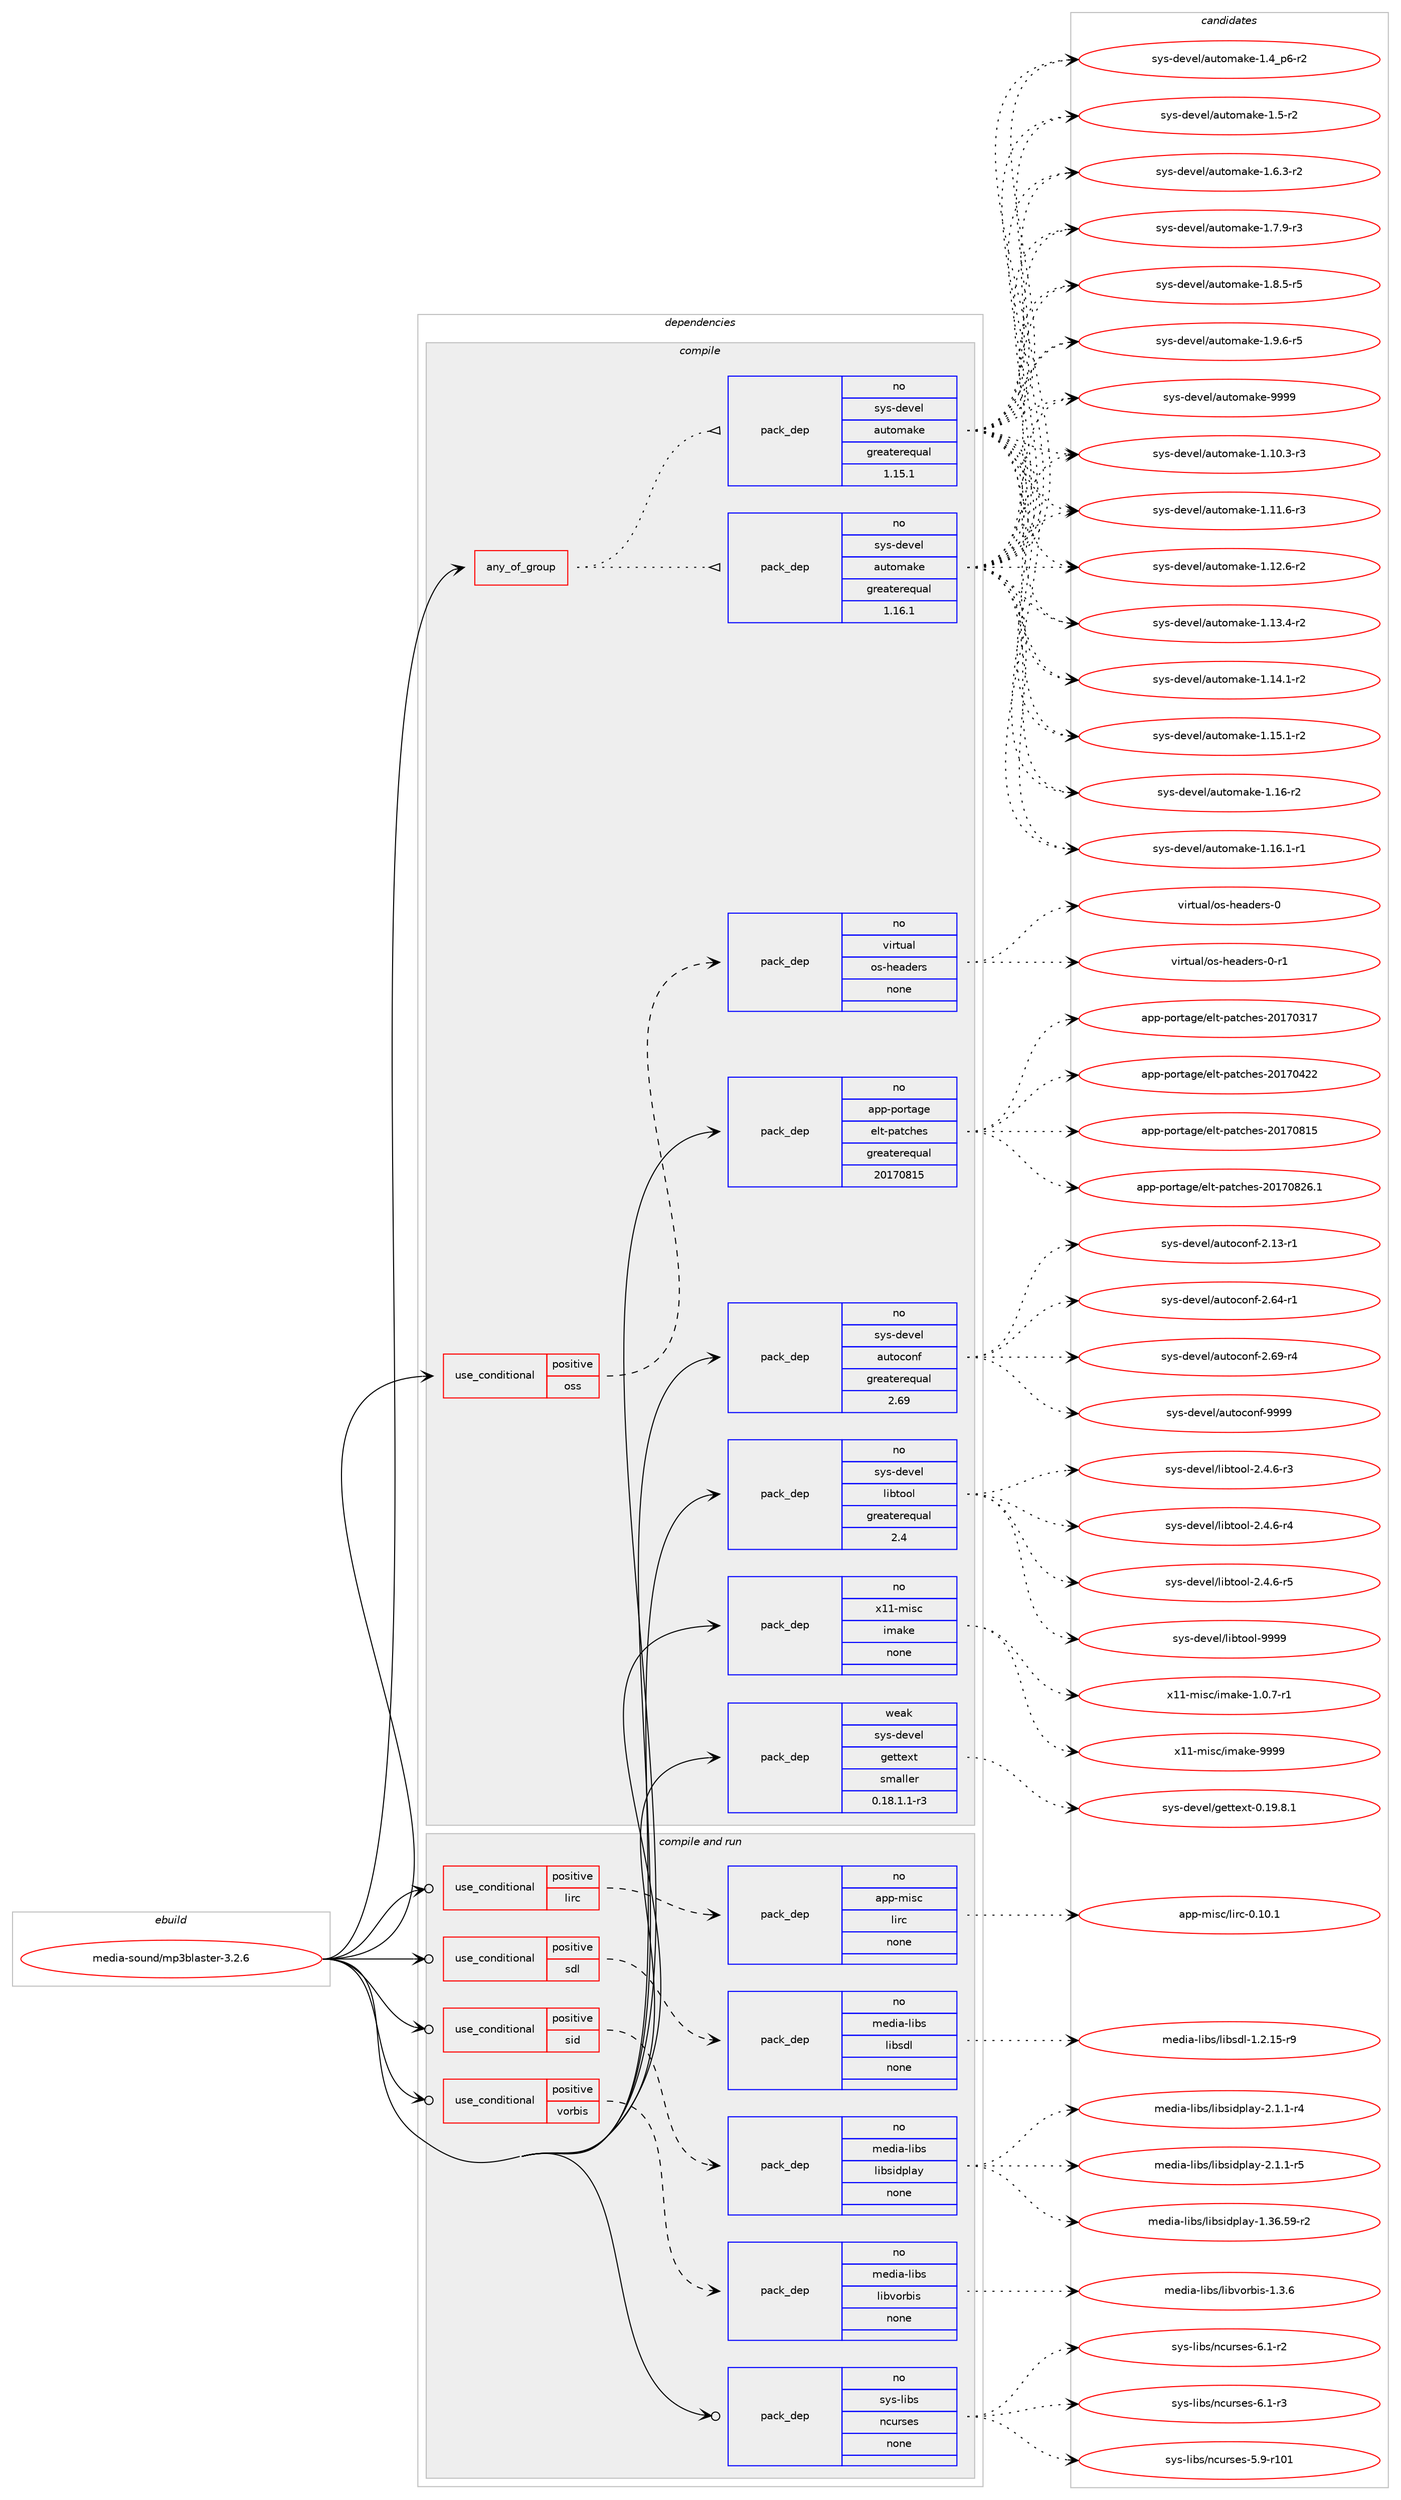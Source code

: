 digraph prolog {

# *************
# Graph options
# *************

newrank=true;
concentrate=true;
compound=true;
graph [rankdir=LR,fontname=Helvetica,fontsize=10,ranksep=1.5];#, ranksep=2.5, nodesep=0.2];
edge  [arrowhead=vee];
node  [fontname=Helvetica,fontsize=10];

# **********
# The ebuild
# **********

subgraph cluster_leftcol {
color=gray;
rank=same;
label=<<i>ebuild</i>>;
id [label="media-sound/mp3blaster-3.2.6", color=red, width=4, href="../media-sound/mp3blaster-3.2.6.svg"];
}

# ****************
# The dependencies
# ****************

subgraph cluster_midcol {
color=gray;
label=<<i>dependencies</i>>;
subgraph cluster_compile {
fillcolor="#eeeeee";
style=filled;
label=<<i>compile</i>>;
subgraph any25507 {
dependency1627833 [label=<<TABLE BORDER="0" CELLBORDER="1" CELLSPACING="0" CELLPADDING="4"><TR><TD CELLPADDING="10">any_of_group</TD></TR></TABLE>>, shape=none, color=red];subgraph pack1164015 {
dependency1627834 [label=<<TABLE BORDER="0" CELLBORDER="1" CELLSPACING="0" CELLPADDING="4" WIDTH="220"><TR><TD ROWSPAN="6" CELLPADDING="30">pack_dep</TD></TR><TR><TD WIDTH="110">no</TD></TR><TR><TD>sys-devel</TD></TR><TR><TD>automake</TD></TR><TR><TD>greaterequal</TD></TR><TR><TD>1.16.1</TD></TR></TABLE>>, shape=none, color=blue];
}
dependency1627833:e -> dependency1627834:w [weight=20,style="dotted",arrowhead="oinv"];
subgraph pack1164016 {
dependency1627835 [label=<<TABLE BORDER="0" CELLBORDER="1" CELLSPACING="0" CELLPADDING="4" WIDTH="220"><TR><TD ROWSPAN="6" CELLPADDING="30">pack_dep</TD></TR><TR><TD WIDTH="110">no</TD></TR><TR><TD>sys-devel</TD></TR><TR><TD>automake</TD></TR><TR><TD>greaterequal</TD></TR><TR><TD>1.15.1</TD></TR></TABLE>>, shape=none, color=blue];
}
dependency1627833:e -> dependency1627835:w [weight=20,style="dotted",arrowhead="oinv"];
}
id:e -> dependency1627833:w [weight=20,style="solid",arrowhead="vee"];
subgraph cond437541 {
dependency1627836 [label=<<TABLE BORDER="0" CELLBORDER="1" CELLSPACING="0" CELLPADDING="4"><TR><TD ROWSPAN="3" CELLPADDING="10">use_conditional</TD></TR><TR><TD>positive</TD></TR><TR><TD>oss</TD></TR></TABLE>>, shape=none, color=red];
subgraph pack1164017 {
dependency1627837 [label=<<TABLE BORDER="0" CELLBORDER="1" CELLSPACING="0" CELLPADDING="4" WIDTH="220"><TR><TD ROWSPAN="6" CELLPADDING="30">pack_dep</TD></TR><TR><TD WIDTH="110">no</TD></TR><TR><TD>virtual</TD></TR><TR><TD>os-headers</TD></TR><TR><TD>none</TD></TR><TR><TD></TD></TR></TABLE>>, shape=none, color=blue];
}
dependency1627836:e -> dependency1627837:w [weight=20,style="dashed",arrowhead="vee"];
}
id:e -> dependency1627836:w [weight=20,style="solid",arrowhead="vee"];
subgraph pack1164018 {
dependency1627838 [label=<<TABLE BORDER="0" CELLBORDER="1" CELLSPACING="0" CELLPADDING="4" WIDTH="220"><TR><TD ROWSPAN="6" CELLPADDING="30">pack_dep</TD></TR><TR><TD WIDTH="110">no</TD></TR><TR><TD>app-portage</TD></TR><TR><TD>elt-patches</TD></TR><TR><TD>greaterequal</TD></TR><TR><TD>20170815</TD></TR></TABLE>>, shape=none, color=blue];
}
id:e -> dependency1627838:w [weight=20,style="solid",arrowhead="vee"];
subgraph pack1164019 {
dependency1627839 [label=<<TABLE BORDER="0" CELLBORDER="1" CELLSPACING="0" CELLPADDING="4" WIDTH="220"><TR><TD ROWSPAN="6" CELLPADDING="30">pack_dep</TD></TR><TR><TD WIDTH="110">no</TD></TR><TR><TD>sys-devel</TD></TR><TR><TD>autoconf</TD></TR><TR><TD>greaterequal</TD></TR><TR><TD>2.69</TD></TR></TABLE>>, shape=none, color=blue];
}
id:e -> dependency1627839:w [weight=20,style="solid",arrowhead="vee"];
subgraph pack1164020 {
dependency1627840 [label=<<TABLE BORDER="0" CELLBORDER="1" CELLSPACING="0" CELLPADDING="4" WIDTH="220"><TR><TD ROWSPAN="6" CELLPADDING="30">pack_dep</TD></TR><TR><TD WIDTH="110">no</TD></TR><TR><TD>sys-devel</TD></TR><TR><TD>libtool</TD></TR><TR><TD>greaterequal</TD></TR><TR><TD>2.4</TD></TR></TABLE>>, shape=none, color=blue];
}
id:e -> dependency1627840:w [weight=20,style="solid",arrowhead="vee"];
subgraph pack1164021 {
dependency1627841 [label=<<TABLE BORDER="0" CELLBORDER="1" CELLSPACING="0" CELLPADDING="4" WIDTH="220"><TR><TD ROWSPAN="6" CELLPADDING="30">pack_dep</TD></TR><TR><TD WIDTH="110">no</TD></TR><TR><TD>x11-misc</TD></TR><TR><TD>imake</TD></TR><TR><TD>none</TD></TR><TR><TD></TD></TR></TABLE>>, shape=none, color=blue];
}
id:e -> dependency1627841:w [weight=20,style="solid",arrowhead="vee"];
subgraph pack1164022 {
dependency1627842 [label=<<TABLE BORDER="0" CELLBORDER="1" CELLSPACING="0" CELLPADDING="4" WIDTH="220"><TR><TD ROWSPAN="6" CELLPADDING="30">pack_dep</TD></TR><TR><TD WIDTH="110">weak</TD></TR><TR><TD>sys-devel</TD></TR><TR><TD>gettext</TD></TR><TR><TD>smaller</TD></TR><TR><TD>0.18.1.1-r3</TD></TR></TABLE>>, shape=none, color=blue];
}
id:e -> dependency1627842:w [weight=20,style="solid",arrowhead="vee"];
}
subgraph cluster_compileandrun {
fillcolor="#eeeeee";
style=filled;
label=<<i>compile and run</i>>;
subgraph cond437542 {
dependency1627843 [label=<<TABLE BORDER="0" CELLBORDER="1" CELLSPACING="0" CELLPADDING="4"><TR><TD ROWSPAN="3" CELLPADDING="10">use_conditional</TD></TR><TR><TD>positive</TD></TR><TR><TD>lirc</TD></TR></TABLE>>, shape=none, color=red];
subgraph pack1164023 {
dependency1627844 [label=<<TABLE BORDER="0" CELLBORDER="1" CELLSPACING="0" CELLPADDING="4" WIDTH="220"><TR><TD ROWSPAN="6" CELLPADDING="30">pack_dep</TD></TR><TR><TD WIDTH="110">no</TD></TR><TR><TD>app-misc</TD></TR><TR><TD>lirc</TD></TR><TR><TD>none</TD></TR><TR><TD></TD></TR></TABLE>>, shape=none, color=blue];
}
dependency1627843:e -> dependency1627844:w [weight=20,style="dashed",arrowhead="vee"];
}
id:e -> dependency1627843:w [weight=20,style="solid",arrowhead="odotvee"];
subgraph cond437543 {
dependency1627845 [label=<<TABLE BORDER="0" CELLBORDER="1" CELLSPACING="0" CELLPADDING="4"><TR><TD ROWSPAN="3" CELLPADDING="10">use_conditional</TD></TR><TR><TD>positive</TD></TR><TR><TD>sdl</TD></TR></TABLE>>, shape=none, color=red];
subgraph pack1164024 {
dependency1627846 [label=<<TABLE BORDER="0" CELLBORDER="1" CELLSPACING="0" CELLPADDING="4" WIDTH="220"><TR><TD ROWSPAN="6" CELLPADDING="30">pack_dep</TD></TR><TR><TD WIDTH="110">no</TD></TR><TR><TD>media-libs</TD></TR><TR><TD>libsdl</TD></TR><TR><TD>none</TD></TR><TR><TD></TD></TR></TABLE>>, shape=none, color=blue];
}
dependency1627845:e -> dependency1627846:w [weight=20,style="dashed",arrowhead="vee"];
}
id:e -> dependency1627845:w [weight=20,style="solid",arrowhead="odotvee"];
subgraph cond437544 {
dependency1627847 [label=<<TABLE BORDER="0" CELLBORDER="1" CELLSPACING="0" CELLPADDING="4"><TR><TD ROWSPAN="3" CELLPADDING="10">use_conditional</TD></TR><TR><TD>positive</TD></TR><TR><TD>sid</TD></TR></TABLE>>, shape=none, color=red];
subgraph pack1164025 {
dependency1627848 [label=<<TABLE BORDER="0" CELLBORDER="1" CELLSPACING="0" CELLPADDING="4" WIDTH="220"><TR><TD ROWSPAN="6" CELLPADDING="30">pack_dep</TD></TR><TR><TD WIDTH="110">no</TD></TR><TR><TD>media-libs</TD></TR><TR><TD>libsidplay</TD></TR><TR><TD>none</TD></TR><TR><TD></TD></TR></TABLE>>, shape=none, color=blue];
}
dependency1627847:e -> dependency1627848:w [weight=20,style="dashed",arrowhead="vee"];
}
id:e -> dependency1627847:w [weight=20,style="solid",arrowhead="odotvee"];
subgraph cond437545 {
dependency1627849 [label=<<TABLE BORDER="0" CELLBORDER="1" CELLSPACING="0" CELLPADDING="4"><TR><TD ROWSPAN="3" CELLPADDING="10">use_conditional</TD></TR><TR><TD>positive</TD></TR><TR><TD>vorbis</TD></TR></TABLE>>, shape=none, color=red];
subgraph pack1164026 {
dependency1627850 [label=<<TABLE BORDER="0" CELLBORDER="1" CELLSPACING="0" CELLPADDING="4" WIDTH="220"><TR><TD ROWSPAN="6" CELLPADDING="30">pack_dep</TD></TR><TR><TD WIDTH="110">no</TD></TR><TR><TD>media-libs</TD></TR><TR><TD>libvorbis</TD></TR><TR><TD>none</TD></TR><TR><TD></TD></TR></TABLE>>, shape=none, color=blue];
}
dependency1627849:e -> dependency1627850:w [weight=20,style="dashed",arrowhead="vee"];
}
id:e -> dependency1627849:w [weight=20,style="solid",arrowhead="odotvee"];
subgraph pack1164027 {
dependency1627851 [label=<<TABLE BORDER="0" CELLBORDER="1" CELLSPACING="0" CELLPADDING="4" WIDTH="220"><TR><TD ROWSPAN="6" CELLPADDING="30">pack_dep</TD></TR><TR><TD WIDTH="110">no</TD></TR><TR><TD>sys-libs</TD></TR><TR><TD>ncurses</TD></TR><TR><TD>none</TD></TR><TR><TD></TD></TR></TABLE>>, shape=none, color=blue];
}
id:e -> dependency1627851:w [weight=20,style="solid",arrowhead="odotvee"];
}
subgraph cluster_run {
fillcolor="#eeeeee";
style=filled;
label=<<i>run</i>>;
}
}

# **************
# The candidates
# **************

subgraph cluster_choices {
rank=same;
color=gray;
label=<<i>candidates</i>>;

subgraph choice1164015 {
color=black;
nodesep=1;
choice11512111545100101118101108479711711611110997107101454946494846514511451 [label="sys-devel/automake-1.10.3-r3", color=red, width=4,href="../sys-devel/automake-1.10.3-r3.svg"];
choice11512111545100101118101108479711711611110997107101454946494946544511451 [label="sys-devel/automake-1.11.6-r3", color=red, width=4,href="../sys-devel/automake-1.11.6-r3.svg"];
choice11512111545100101118101108479711711611110997107101454946495046544511450 [label="sys-devel/automake-1.12.6-r2", color=red, width=4,href="../sys-devel/automake-1.12.6-r2.svg"];
choice11512111545100101118101108479711711611110997107101454946495146524511450 [label="sys-devel/automake-1.13.4-r2", color=red, width=4,href="../sys-devel/automake-1.13.4-r2.svg"];
choice11512111545100101118101108479711711611110997107101454946495246494511450 [label="sys-devel/automake-1.14.1-r2", color=red, width=4,href="../sys-devel/automake-1.14.1-r2.svg"];
choice11512111545100101118101108479711711611110997107101454946495346494511450 [label="sys-devel/automake-1.15.1-r2", color=red, width=4,href="../sys-devel/automake-1.15.1-r2.svg"];
choice1151211154510010111810110847971171161111099710710145494649544511450 [label="sys-devel/automake-1.16-r2", color=red, width=4,href="../sys-devel/automake-1.16-r2.svg"];
choice11512111545100101118101108479711711611110997107101454946495446494511449 [label="sys-devel/automake-1.16.1-r1", color=red, width=4,href="../sys-devel/automake-1.16.1-r1.svg"];
choice115121115451001011181011084797117116111109971071014549465295112544511450 [label="sys-devel/automake-1.4_p6-r2", color=red, width=4,href="../sys-devel/automake-1.4_p6-r2.svg"];
choice11512111545100101118101108479711711611110997107101454946534511450 [label="sys-devel/automake-1.5-r2", color=red, width=4,href="../sys-devel/automake-1.5-r2.svg"];
choice115121115451001011181011084797117116111109971071014549465446514511450 [label="sys-devel/automake-1.6.3-r2", color=red, width=4,href="../sys-devel/automake-1.6.3-r2.svg"];
choice115121115451001011181011084797117116111109971071014549465546574511451 [label="sys-devel/automake-1.7.9-r3", color=red, width=4,href="../sys-devel/automake-1.7.9-r3.svg"];
choice115121115451001011181011084797117116111109971071014549465646534511453 [label="sys-devel/automake-1.8.5-r5", color=red, width=4,href="../sys-devel/automake-1.8.5-r5.svg"];
choice115121115451001011181011084797117116111109971071014549465746544511453 [label="sys-devel/automake-1.9.6-r5", color=red, width=4,href="../sys-devel/automake-1.9.6-r5.svg"];
choice115121115451001011181011084797117116111109971071014557575757 [label="sys-devel/automake-9999", color=red, width=4,href="../sys-devel/automake-9999.svg"];
dependency1627834:e -> choice11512111545100101118101108479711711611110997107101454946494846514511451:w [style=dotted,weight="100"];
dependency1627834:e -> choice11512111545100101118101108479711711611110997107101454946494946544511451:w [style=dotted,weight="100"];
dependency1627834:e -> choice11512111545100101118101108479711711611110997107101454946495046544511450:w [style=dotted,weight="100"];
dependency1627834:e -> choice11512111545100101118101108479711711611110997107101454946495146524511450:w [style=dotted,weight="100"];
dependency1627834:e -> choice11512111545100101118101108479711711611110997107101454946495246494511450:w [style=dotted,weight="100"];
dependency1627834:e -> choice11512111545100101118101108479711711611110997107101454946495346494511450:w [style=dotted,weight="100"];
dependency1627834:e -> choice1151211154510010111810110847971171161111099710710145494649544511450:w [style=dotted,weight="100"];
dependency1627834:e -> choice11512111545100101118101108479711711611110997107101454946495446494511449:w [style=dotted,weight="100"];
dependency1627834:e -> choice115121115451001011181011084797117116111109971071014549465295112544511450:w [style=dotted,weight="100"];
dependency1627834:e -> choice11512111545100101118101108479711711611110997107101454946534511450:w [style=dotted,weight="100"];
dependency1627834:e -> choice115121115451001011181011084797117116111109971071014549465446514511450:w [style=dotted,weight="100"];
dependency1627834:e -> choice115121115451001011181011084797117116111109971071014549465546574511451:w [style=dotted,weight="100"];
dependency1627834:e -> choice115121115451001011181011084797117116111109971071014549465646534511453:w [style=dotted,weight="100"];
dependency1627834:e -> choice115121115451001011181011084797117116111109971071014549465746544511453:w [style=dotted,weight="100"];
dependency1627834:e -> choice115121115451001011181011084797117116111109971071014557575757:w [style=dotted,weight="100"];
}
subgraph choice1164016 {
color=black;
nodesep=1;
choice11512111545100101118101108479711711611110997107101454946494846514511451 [label="sys-devel/automake-1.10.3-r3", color=red, width=4,href="../sys-devel/automake-1.10.3-r3.svg"];
choice11512111545100101118101108479711711611110997107101454946494946544511451 [label="sys-devel/automake-1.11.6-r3", color=red, width=4,href="../sys-devel/automake-1.11.6-r3.svg"];
choice11512111545100101118101108479711711611110997107101454946495046544511450 [label="sys-devel/automake-1.12.6-r2", color=red, width=4,href="../sys-devel/automake-1.12.6-r2.svg"];
choice11512111545100101118101108479711711611110997107101454946495146524511450 [label="sys-devel/automake-1.13.4-r2", color=red, width=4,href="../sys-devel/automake-1.13.4-r2.svg"];
choice11512111545100101118101108479711711611110997107101454946495246494511450 [label="sys-devel/automake-1.14.1-r2", color=red, width=4,href="../sys-devel/automake-1.14.1-r2.svg"];
choice11512111545100101118101108479711711611110997107101454946495346494511450 [label="sys-devel/automake-1.15.1-r2", color=red, width=4,href="../sys-devel/automake-1.15.1-r2.svg"];
choice1151211154510010111810110847971171161111099710710145494649544511450 [label="sys-devel/automake-1.16-r2", color=red, width=4,href="../sys-devel/automake-1.16-r2.svg"];
choice11512111545100101118101108479711711611110997107101454946495446494511449 [label="sys-devel/automake-1.16.1-r1", color=red, width=4,href="../sys-devel/automake-1.16.1-r1.svg"];
choice115121115451001011181011084797117116111109971071014549465295112544511450 [label="sys-devel/automake-1.4_p6-r2", color=red, width=4,href="../sys-devel/automake-1.4_p6-r2.svg"];
choice11512111545100101118101108479711711611110997107101454946534511450 [label="sys-devel/automake-1.5-r2", color=red, width=4,href="../sys-devel/automake-1.5-r2.svg"];
choice115121115451001011181011084797117116111109971071014549465446514511450 [label="sys-devel/automake-1.6.3-r2", color=red, width=4,href="../sys-devel/automake-1.6.3-r2.svg"];
choice115121115451001011181011084797117116111109971071014549465546574511451 [label="sys-devel/automake-1.7.9-r3", color=red, width=4,href="../sys-devel/automake-1.7.9-r3.svg"];
choice115121115451001011181011084797117116111109971071014549465646534511453 [label="sys-devel/automake-1.8.5-r5", color=red, width=4,href="../sys-devel/automake-1.8.5-r5.svg"];
choice115121115451001011181011084797117116111109971071014549465746544511453 [label="sys-devel/automake-1.9.6-r5", color=red, width=4,href="../sys-devel/automake-1.9.6-r5.svg"];
choice115121115451001011181011084797117116111109971071014557575757 [label="sys-devel/automake-9999", color=red, width=4,href="../sys-devel/automake-9999.svg"];
dependency1627835:e -> choice11512111545100101118101108479711711611110997107101454946494846514511451:w [style=dotted,weight="100"];
dependency1627835:e -> choice11512111545100101118101108479711711611110997107101454946494946544511451:w [style=dotted,weight="100"];
dependency1627835:e -> choice11512111545100101118101108479711711611110997107101454946495046544511450:w [style=dotted,weight="100"];
dependency1627835:e -> choice11512111545100101118101108479711711611110997107101454946495146524511450:w [style=dotted,weight="100"];
dependency1627835:e -> choice11512111545100101118101108479711711611110997107101454946495246494511450:w [style=dotted,weight="100"];
dependency1627835:e -> choice11512111545100101118101108479711711611110997107101454946495346494511450:w [style=dotted,weight="100"];
dependency1627835:e -> choice1151211154510010111810110847971171161111099710710145494649544511450:w [style=dotted,weight="100"];
dependency1627835:e -> choice11512111545100101118101108479711711611110997107101454946495446494511449:w [style=dotted,weight="100"];
dependency1627835:e -> choice115121115451001011181011084797117116111109971071014549465295112544511450:w [style=dotted,weight="100"];
dependency1627835:e -> choice11512111545100101118101108479711711611110997107101454946534511450:w [style=dotted,weight="100"];
dependency1627835:e -> choice115121115451001011181011084797117116111109971071014549465446514511450:w [style=dotted,weight="100"];
dependency1627835:e -> choice115121115451001011181011084797117116111109971071014549465546574511451:w [style=dotted,weight="100"];
dependency1627835:e -> choice115121115451001011181011084797117116111109971071014549465646534511453:w [style=dotted,weight="100"];
dependency1627835:e -> choice115121115451001011181011084797117116111109971071014549465746544511453:w [style=dotted,weight="100"];
dependency1627835:e -> choice115121115451001011181011084797117116111109971071014557575757:w [style=dotted,weight="100"];
}
subgraph choice1164017 {
color=black;
nodesep=1;
choice118105114116117971084711111545104101971001011141154548 [label="virtual/os-headers-0", color=red, width=4,href="../virtual/os-headers-0.svg"];
choice1181051141161179710847111115451041019710010111411545484511449 [label="virtual/os-headers-0-r1", color=red, width=4,href="../virtual/os-headers-0-r1.svg"];
dependency1627837:e -> choice118105114116117971084711111545104101971001011141154548:w [style=dotted,weight="100"];
dependency1627837:e -> choice1181051141161179710847111115451041019710010111411545484511449:w [style=dotted,weight="100"];
}
subgraph choice1164018 {
color=black;
nodesep=1;
choice97112112451121111141169710310147101108116451129711699104101115455048495548514955 [label="app-portage/elt-patches-20170317", color=red, width=4,href="../app-portage/elt-patches-20170317.svg"];
choice97112112451121111141169710310147101108116451129711699104101115455048495548525050 [label="app-portage/elt-patches-20170422", color=red, width=4,href="../app-portage/elt-patches-20170422.svg"];
choice97112112451121111141169710310147101108116451129711699104101115455048495548564953 [label="app-portage/elt-patches-20170815", color=red, width=4,href="../app-portage/elt-patches-20170815.svg"];
choice971121124511211111411697103101471011081164511297116991041011154550484955485650544649 [label="app-portage/elt-patches-20170826.1", color=red, width=4,href="../app-portage/elt-patches-20170826.1.svg"];
dependency1627838:e -> choice97112112451121111141169710310147101108116451129711699104101115455048495548514955:w [style=dotted,weight="100"];
dependency1627838:e -> choice97112112451121111141169710310147101108116451129711699104101115455048495548525050:w [style=dotted,weight="100"];
dependency1627838:e -> choice97112112451121111141169710310147101108116451129711699104101115455048495548564953:w [style=dotted,weight="100"];
dependency1627838:e -> choice971121124511211111411697103101471011081164511297116991041011154550484955485650544649:w [style=dotted,weight="100"];
}
subgraph choice1164019 {
color=black;
nodesep=1;
choice1151211154510010111810110847971171161119911111010245504649514511449 [label="sys-devel/autoconf-2.13-r1", color=red, width=4,href="../sys-devel/autoconf-2.13-r1.svg"];
choice1151211154510010111810110847971171161119911111010245504654524511449 [label="sys-devel/autoconf-2.64-r1", color=red, width=4,href="../sys-devel/autoconf-2.64-r1.svg"];
choice1151211154510010111810110847971171161119911111010245504654574511452 [label="sys-devel/autoconf-2.69-r4", color=red, width=4,href="../sys-devel/autoconf-2.69-r4.svg"];
choice115121115451001011181011084797117116111991111101024557575757 [label="sys-devel/autoconf-9999", color=red, width=4,href="../sys-devel/autoconf-9999.svg"];
dependency1627839:e -> choice1151211154510010111810110847971171161119911111010245504649514511449:w [style=dotted,weight="100"];
dependency1627839:e -> choice1151211154510010111810110847971171161119911111010245504654524511449:w [style=dotted,weight="100"];
dependency1627839:e -> choice1151211154510010111810110847971171161119911111010245504654574511452:w [style=dotted,weight="100"];
dependency1627839:e -> choice115121115451001011181011084797117116111991111101024557575757:w [style=dotted,weight="100"];
}
subgraph choice1164020 {
color=black;
nodesep=1;
choice1151211154510010111810110847108105981161111111084550465246544511451 [label="sys-devel/libtool-2.4.6-r3", color=red, width=4,href="../sys-devel/libtool-2.4.6-r3.svg"];
choice1151211154510010111810110847108105981161111111084550465246544511452 [label="sys-devel/libtool-2.4.6-r4", color=red, width=4,href="../sys-devel/libtool-2.4.6-r4.svg"];
choice1151211154510010111810110847108105981161111111084550465246544511453 [label="sys-devel/libtool-2.4.6-r5", color=red, width=4,href="../sys-devel/libtool-2.4.6-r5.svg"];
choice1151211154510010111810110847108105981161111111084557575757 [label="sys-devel/libtool-9999", color=red, width=4,href="../sys-devel/libtool-9999.svg"];
dependency1627840:e -> choice1151211154510010111810110847108105981161111111084550465246544511451:w [style=dotted,weight="100"];
dependency1627840:e -> choice1151211154510010111810110847108105981161111111084550465246544511452:w [style=dotted,weight="100"];
dependency1627840:e -> choice1151211154510010111810110847108105981161111111084550465246544511453:w [style=dotted,weight="100"];
dependency1627840:e -> choice1151211154510010111810110847108105981161111111084557575757:w [style=dotted,weight="100"];
}
subgraph choice1164021 {
color=black;
nodesep=1;
choice1204949451091051159947105109971071014549464846554511449 [label="x11-misc/imake-1.0.7-r1", color=red, width=4,href="../x11-misc/imake-1.0.7-r1.svg"];
choice1204949451091051159947105109971071014557575757 [label="x11-misc/imake-9999", color=red, width=4,href="../x11-misc/imake-9999.svg"];
dependency1627841:e -> choice1204949451091051159947105109971071014549464846554511449:w [style=dotted,weight="100"];
dependency1627841:e -> choice1204949451091051159947105109971071014557575757:w [style=dotted,weight="100"];
}
subgraph choice1164022 {
color=black;
nodesep=1;
choice1151211154510010111810110847103101116116101120116454846495746564649 [label="sys-devel/gettext-0.19.8.1", color=red, width=4,href="../sys-devel/gettext-0.19.8.1.svg"];
dependency1627842:e -> choice1151211154510010111810110847103101116116101120116454846495746564649:w [style=dotted,weight="100"];
}
subgraph choice1164023 {
color=black;
nodesep=1;
choice971121124510910511599471081051149945484649484649 [label="app-misc/lirc-0.10.1", color=red, width=4,href="../app-misc/lirc-0.10.1.svg"];
dependency1627844:e -> choice971121124510910511599471081051149945484649484649:w [style=dotted,weight="100"];
}
subgraph choice1164024 {
color=black;
nodesep=1;
choice1091011001059745108105981154710810598115100108454946504649534511457 [label="media-libs/libsdl-1.2.15-r9", color=red, width=4,href="../media-libs/libsdl-1.2.15-r9.svg"];
dependency1627846:e -> choice1091011001059745108105981154710810598115100108454946504649534511457:w [style=dotted,weight="100"];
}
subgraph choice1164025 {
color=black;
nodesep=1;
choice10910110010597451081059811547108105981151051001121089712145494651544653574511450 [label="media-libs/libsidplay-1.36.59-r2", color=red, width=4,href="../media-libs/libsidplay-1.36.59-r2.svg"];
choice1091011001059745108105981154710810598115105100112108971214550464946494511452 [label="media-libs/libsidplay-2.1.1-r4", color=red, width=4,href="../media-libs/libsidplay-2.1.1-r4.svg"];
choice1091011001059745108105981154710810598115105100112108971214550464946494511453 [label="media-libs/libsidplay-2.1.1-r5", color=red, width=4,href="../media-libs/libsidplay-2.1.1-r5.svg"];
dependency1627848:e -> choice10910110010597451081059811547108105981151051001121089712145494651544653574511450:w [style=dotted,weight="100"];
dependency1627848:e -> choice1091011001059745108105981154710810598115105100112108971214550464946494511452:w [style=dotted,weight="100"];
dependency1627848:e -> choice1091011001059745108105981154710810598115105100112108971214550464946494511453:w [style=dotted,weight="100"];
}
subgraph choice1164026 {
color=black;
nodesep=1;
choice109101100105974510810598115471081059811811111498105115454946514654 [label="media-libs/libvorbis-1.3.6", color=red, width=4,href="../media-libs/libvorbis-1.3.6.svg"];
dependency1627850:e -> choice109101100105974510810598115471081059811811111498105115454946514654:w [style=dotted,weight="100"];
}
subgraph choice1164027 {
color=black;
nodesep=1;
choice115121115451081059811547110991171141151011154553465745114494849 [label="sys-libs/ncurses-5.9-r101", color=red, width=4,href="../sys-libs/ncurses-5.9-r101.svg"];
choice11512111545108105981154711099117114115101115455446494511450 [label="sys-libs/ncurses-6.1-r2", color=red, width=4,href="../sys-libs/ncurses-6.1-r2.svg"];
choice11512111545108105981154711099117114115101115455446494511451 [label="sys-libs/ncurses-6.1-r3", color=red, width=4,href="../sys-libs/ncurses-6.1-r3.svg"];
dependency1627851:e -> choice115121115451081059811547110991171141151011154553465745114494849:w [style=dotted,weight="100"];
dependency1627851:e -> choice11512111545108105981154711099117114115101115455446494511450:w [style=dotted,weight="100"];
dependency1627851:e -> choice11512111545108105981154711099117114115101115455446494511451:w [style=dotted,weight="100"];
}
}

}
